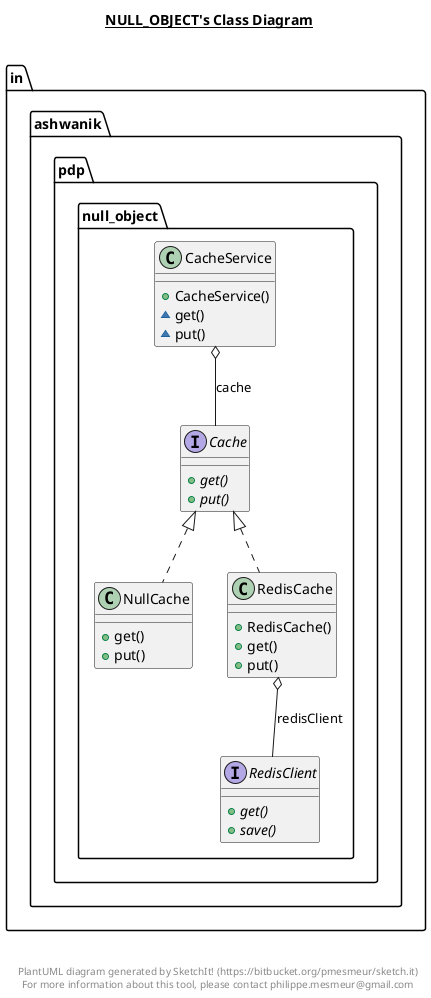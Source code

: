 @startuml

title __NULL_OBJECT's Class Diagram__\n

  namespace in.ashwanik.pdp.null_object {
    interface in.ashwanik.pdp.null_object.Cache {
        {abstract} + get()
        {abstract} + put()
    }
  }
  

  namespace in.ashwanik.pdp.null_object {
    class in.ashwanik.pdp.null_object.CacheService {
        + CacheService()
        ~ get()
        ~ put()
    }
  }
  

  namespace in.ashwanik.pdp.null_object {
    class in.ashwanik.pdp.null_object.NullCache {
        + get()
        + put()
    }
  }
  

  namespace in.ashwanik.pdp.null_object {
    class in.ashwanik.pdp.null_object.RedisCache {
        + RedisCache()
        + get()
        + put()
    }
  }
  

  namespace in.ashwanik.pdp.null_object {
    interface in.ashwanik.pdp.null_object.RedisClient {
        {abstract} + get()
        {abstract} + save()
    }
  }
  

  in.ashwanik.pdp.null_object.CacheService o-- in.ashwanik.pdp.null_object.Cache : cache
  in.ashwanik.pdp.null_object.NullCache .up.|> in.ashwanik.pdp.null_object.Cache
  in.ashwanik.pdp.null_object.RedisCache .up.|> in.ashwanik.pdp.null_object.Cache
  in.ashwanik.pdp.null_object.RedisCache o-- in.ashwanik.pdp.null_object.RedisClient : redisClient


right footer


PlantUML diagram generated by SketchIt! (https://bitbucket.org/pmesmeur/sketch.it)
For more information about this tool, please contact philippe.mesmeur@gmail.com
endfooter

@enduml
